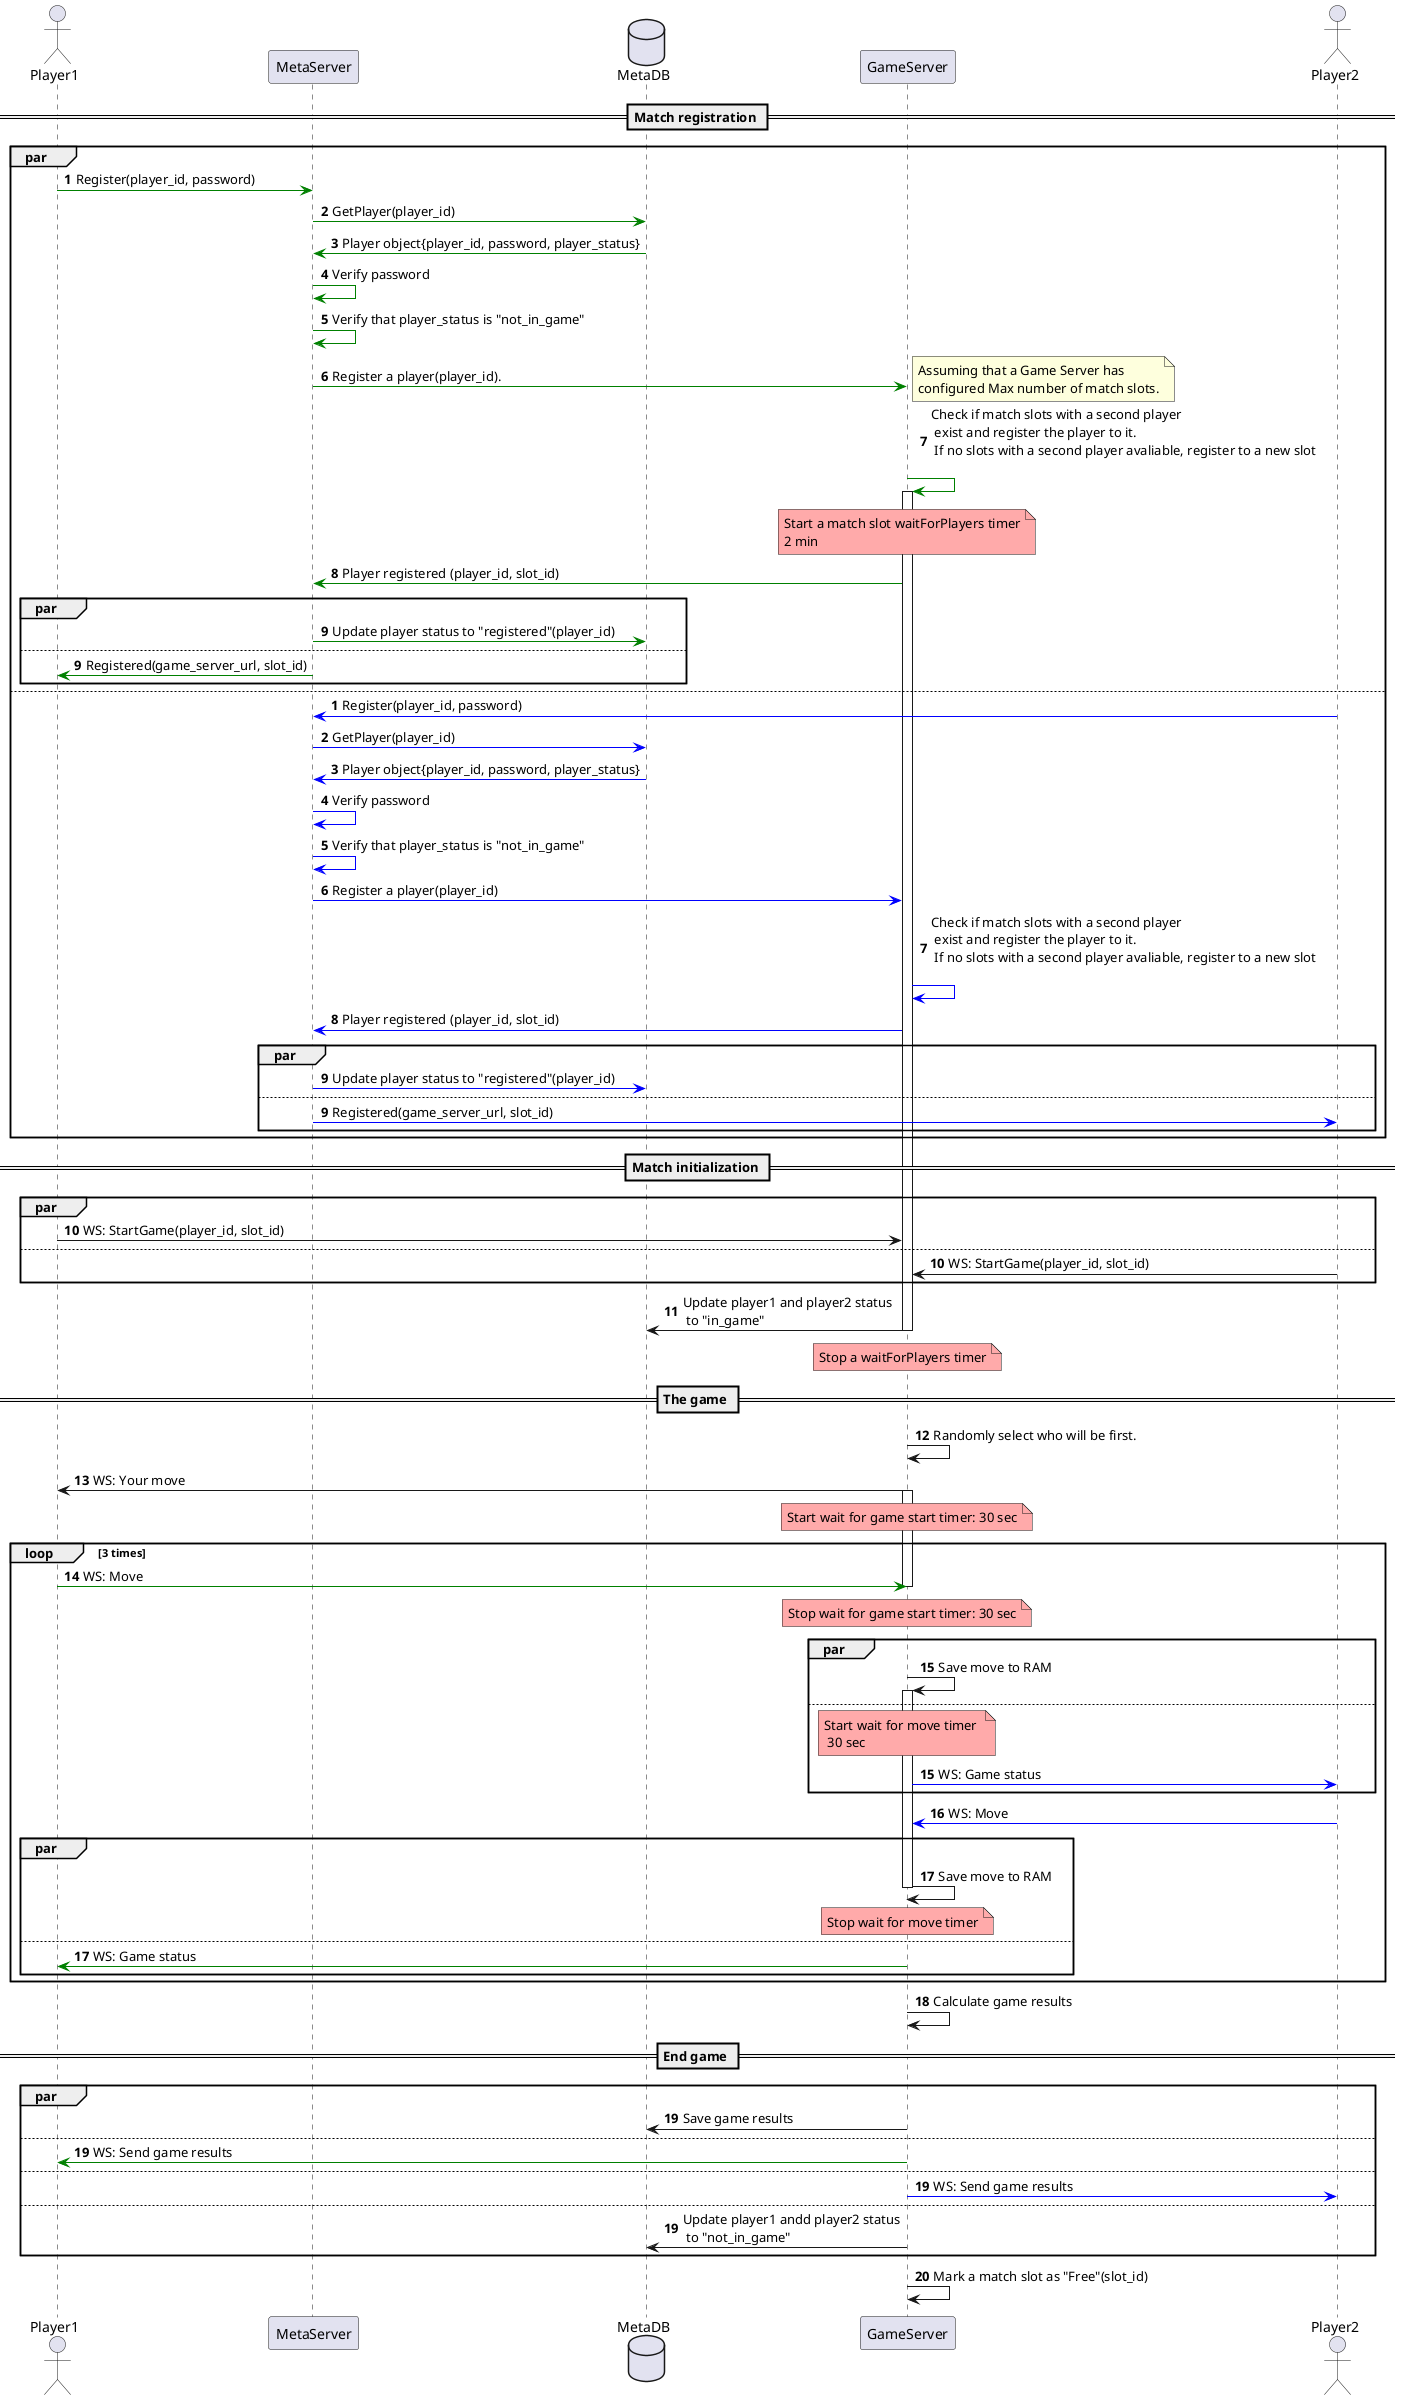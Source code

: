@startuml

actor Player1 as pl1
participant MetaServer as ms

database MetaDB as db
participant GameServer as gs
actor Player2 as pl2

== Match registration ==
par
autonumber
pl1 -[#green]> ms: Register(player_id, password)
ms -[#green]> db: GetPlayer(player_id)
ms <[#green]- db: Player object{player_id, password, player_status}
ms -[#green]> ms:  Verify password
ms -[#green]> ms:  Verify that player_status is "not_in_game"
    ms -[#green]> gs: Register a player(player_id).
    note right: Assuming that a Game Server has \nconfigured Max number of match slots.
    gs -[#green]> gs: Check if match slots with a second player \n exist and register the player to it. \n If no slots with a second player avaliable, register to a new slot\n
    activate gs
    note over gs #FFAAAA: Start a match slot waitForPlayers timer\n2 min
    gs -[#green]> ms: Player registered (player_id, slot_id)
    autonumber stop
    par
      autonumber 9
      ms -[#green]> db: Update player status to "registered"(player_id)
    else
      autonumber 9
      ms -[#green]> pl1: Registered(game_server_url, slot_id)
    end
    autonumber stop
else
autonumber
pl2 -[#blue]> ms: Register(player_id, password)
ms -[#blue]> db: GetPlayer(player_id)
ms <[#blue]- db: Player object{player_id, password, player_status}
ms -[#blue]> ms:  Verify password
ms -[#blue]> ms:  Verify that player_status is "not_in_game"
    ms -[#blue]> gs: Register a player(player_id)
    gs -[#blue]> gs: Check if match slots with a second player \n exist and register the player to it. \n If no slots with a second player avaliable, register to a new slot\n

    gs -[#blue]> ms: Player registered (player_id, slot_id)
    par
      autonumber 9
      ms -[#blue]> db: Update player status to "registered"(player_id)
    else
      autonumber 9
      ms -[#blue]> pl2: Registered(game_server_url, slot_id)
    end
end
== Match initialization ==
par
  autonumber 10
  pl1 -> gs: WS: StartGame(player_id, slot_id)
else
  autonumber 10
  pl2 -> gs: WS: StartGame(player_id, slot_id)
end
gs -> db: Update player1 and player2 status \n to "in_game"
note over gs #FFAAAA: Stop a waitForPlayers timer
deactivate gs
== The game ==
gs -> gs: Randomly select who will be first.
gs -> pl1: WS: Your move
activate gs
note over gs #FFAAAA: Start wait for game start timer: 30 sec


loop 3 times
  pl1 -[#green]> gs: WS: Move
  deactivate gs
  note over gs #FFAAAA: Stop wait for game start timer: 30 sec
    par
      autonumber 15
      gs -> gs: Save move to RAM
      activate gs
    else
      autonumber 15
      note over gs #FFAAAA: Start wait for move timer \n 30 sec
      gs -[#blue]> pl2: WS: Game status
    end
  pl2 -[#blue]> gs: WS: Move
    par
      autonumber 17
      gs -> gs: Save move to RAM
      deactivate gs
      note over gs #FFAAAA: Stop wait for move timer
    else
      autonumber 17
      gs -[#green]> pl1: WS: Game status
    end
  deactivate gs
  end

gs -> gs: Calculate game results

== End game ==
par
autonumber 19
gs -> db: Save game results
else
autonumber 19
gs -[#green]> pl1: WS: Send game results
else
autonumber 19
gs -[#blue]> pl2: WS: Send game results
else
autonumber 19
gs -> db: Update player1 andd player2 status\n to "not_in_game"       
end
gs -> gs: Mark a match slot as "Free"(slot_id)
@enduml